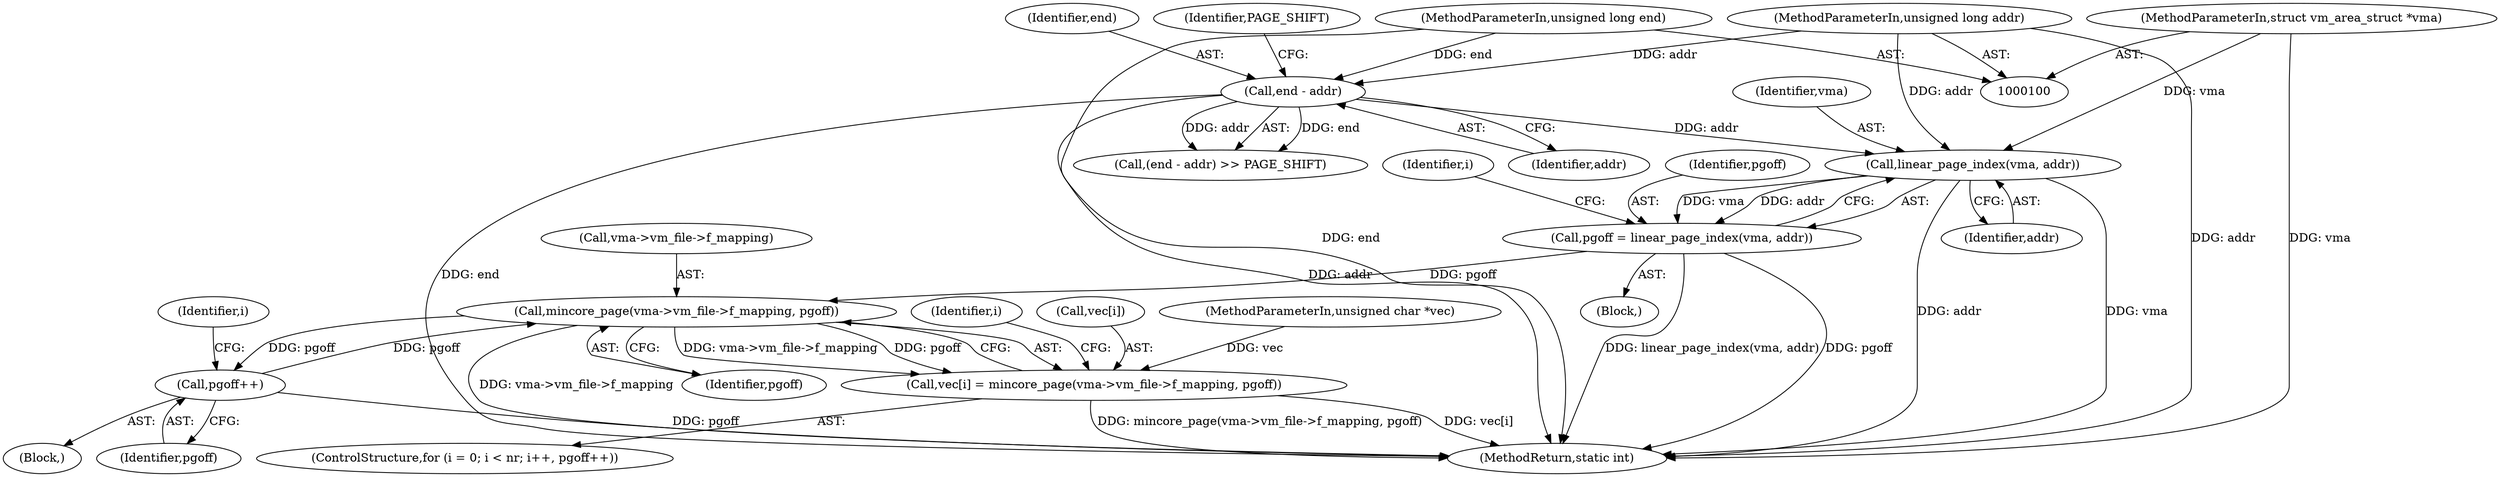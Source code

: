 digraph "1_linux_574823bfab82d9d8fa47f422778043fbb4b4f50e@pointer" {
"1000123" [label="(Call,linear_page_index(vma, addr))"];
"1000103" [label="(MethodParameterIn,struct vm_area_struct *vma)"];
"1000110" [label="(Call,end - addr)"];
"1000102" [label="(MethodParameterIn,unsigned long end)"];
"1000101" [label="(MethodParameterIn,unsigned long addr)"];
"1000121" [label="(Call,pgoff = linear_page_index(vma, addr))"];
"1000142" [label="(Call,mincore_page(vma->vm_file->f_mapping, pgoff))"];
"1000136" [label="(Call,pgoff++)"];
"1000138" [label="(Call,vec[i] = mincore_page(vma->vm_file->f_mapping, pgoff))"];
"1000112" [label="(Identifier,addr)"];
"1000125" [label="(Identifier,addr)"];
"1000104" [label="(MethodParameterIn,unsigned char *vec)"];
"1000143" [label="(Call,vma->vm_file->f_mapping)"];
"1000131" [label="(Identifier,i)"];
"1000136" [label="(Call,pgoff++)"];
"1000128" [label="(Identifier,i)"];
"1000119" [label="(Block,)"];
"1000133" [label="(Block,)"];
"1000126" [label="(ControlStructure,for (i = 0; i < nr; i++, pgoff++))"];
"1000142" [label="(Call,mincore_page(vma->vm_file->f_mapping, pgoff))"];
"1000123" [label="(Call,linear_page_index(vma, addr))"];
"1000135" [label="(Identifier,i)"];
"1000121" [label="(Call,pgoff = linear_page_index(vma, addr))"];
"1000110" [label="(Call,end - addr)"];
"1000148" [label="(Identifier,pgoff)"];
"1000167" [label="(MethodReturn,static int)"];
"1000111" [label="(Identifier,end)"];
"1000137" [label="(Identifier,pgoff)"];
"1000124" [label="(Identifier,vma)"];
"1000101" [label="(MethodParameterIn,unsigned long addr)"];
"1000102" [label="(MethodParameterIn,unsigned long end)"];
"1000138" [label="(Call,vec[i] = mincore_page(vma->vm_file->f_mapping, pgoff))"];
"1000103" [label="(MethodParameterIn,struct vm_area_struct *vma)"];
"1000122" [label="(Identifier,pgoff)"];
"1000109" [label="(Call,(end - addr) >> PAGE_SHIFT)"];
"1000139" [label="(Call,vec[i])"];
"1000113" [label="(Identifier,PAGE_SHIFT)"];
"1000123" -> "1000121"  [label="AST: "];
"1000123" -> "1000125"  [label="CFG: "];
"1000124" -> "1000123"  [label="AST: "];
"1000125" -> "1000123"  [label="AST: "];
"1000121" -> "1000123"  [label="CFG: "];
"1000123" -> "1000167"  [label="DDG: addr"];
"1000123" -> "1000167"  [label="DDG: vma"];
"1000123" -> "1000121"  [label="DDG: vma"];
"1000123" -> "1000121"  [label="DDG: addr"];
"1000103" -> "1000123"  [label="DDG: vma"];
"1000110" -> "1000123"  [label="DDG: addr"];
"1000101" -> "1000123"  [label="DDG: addr"];
"1000103" -> "1000100"  [label="AST: "];
"1000103" -> "1000167"  [label="DDG: vma"];
"1000110" -> "1000109"  [label="AST: "];
"1000110" -> "1000112"  [label="CFG: "];
"1000111" -> "1000110"  [label="AST: "];
"1000112" -> "1000110"  [label="AST: "];
"1000113" -> "1000110"  [label="CFG: "];
"1000110" -> "1000167"  [label="DDG: addr"];
"1000110" -> "1000167"  [label="DDG: end"];
"1000110" -> "1000109"  [label="DDG: end"];
"1000110" -> "1000109"  [label="DDG: addr"];
"1000102" -> "1000110"  [label="DDG: end"];
"1000101" -> "1000110"  [label="DDG: addr"];
"1000102" -> "1000100"  [label="AST: "];
"1000102" -> "1000167"  [label="DDG: end"];
"1000101" -> "1000100"  [label="AST: "];
"1000101" -> "1000167"  [label="DDG: addr"];
"1000121" -> "1000119"  [label="AST: "];
"1000122" -> "1000121"  [label="AST: "];
"1000128" -> "1000121"  [label="CFG: "];
"1000121" -> "1000167"  [label="DDG: linear_page_index(vma, addr)"];
"1000121" -> "1000167"  [label="DDG: pgoff"];
"1000121" -> "1000142"  [label="DDG: pgoff"];
"1000142" -> "1000138"  [label="AST: "];
"1000142" -> "1000148"  [label="CFG: "];
"1000143" -> "1000142"  [label="AST: "];
"1000148" -> "1000142"  [label="AST: "];
"1000138" -> "1000142"  [label="CFG: "];
"1000142" -> "1000167"  [label="DDG: vma->vm_file->f_mapping"];
"1000142" -> "1000136"  [label="DDG: pgoff"];
"1000142" -> "1000138"  [label="DDG: vma->vm_file->f_mapping"];
"1000142" -> "1000138"  [label="DDG: pgoff"];
"1000136" -> "1000142"  [label="DDG: pgoff"];
"1000136" -> "1000133"  [label="AST: "];
"1000136" -> "1000137"  [label="CFG: "];
"1000137" -> "1000136"  [label="AST: "];
"1000131" -> "1000136"  [label="CFG: "];
"1000136" -> "1000167"  [label="DDG: pgoff"];
"1000138" -> "1000126"  [label="AST: "];
"1000139" -> "1000138"  [label="AST: "];
"1000135" -> "1000138"  [label="CFG: "];
"1000138" -> "1000167"  [label="DDG: mincore_page(vma->vm_file->f_mapping, pgoff)"];
"1000138" -> "1000167"  [label="DDG: vec[i]"];
"1000104" -> "1000138"  [label="DDG: vec"];
}

